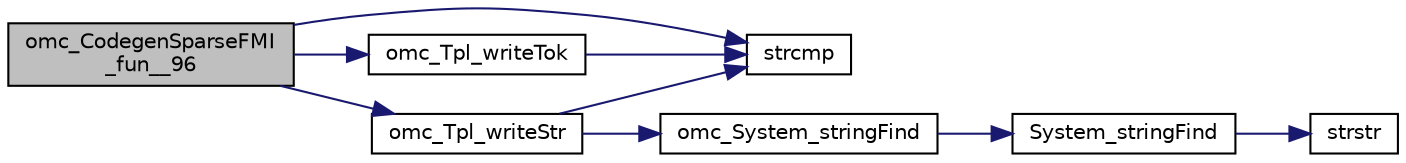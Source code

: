 digraph "omc_CodegenSparseFMI_fun__96"
{
  edge [fontname="Helvetica",fontsize="10",labelfontname="Helvetica",labelfontsize="10"];
  node [fontname="Helvetica",fontsize="10",shape=record];
  rankdir="LR";
  Node165465 [label="omc_CodegenSparseFMI\l_fun__96",height=0.2,width=0.4,color="black", fillcolor="grey75", style="filled", fontcolor="black"];
  Node165465 -> Node165466 [color="midnightblue",fontsize="10",style="solid",fontname="Helvetica"];
  Node165466 [label="strcmp",height=0.2,width=0.4,color="black", fillcolor="white", style="filled",URL="$db/d13/_c_vode_get_8m.html#ab022bbe018438998408fda94a327a547"];
  Node165465 -> Node165467 [color="midnightblue",fontsize="10",style="solid",fontname="Helvetica"];
  Node165467 [label="omc_Tpl_writeTok",height=0.2,width=0.4,color="black", fillcolor="white", style="filled",URL="$d7/d52/_tpl_8c.html#a1038a57834f028b49f38adc4d5fcd049"];
  Node165467 -> Node165466 [color="midnightblue",fontsize="10",style="solid",fontname="Helvetica"];
  Node165465 -> Node165468 [color="midnightblue",fontsize="10",style="solid",fontname="Helvetica"];
  Node165468 [label="omc_Tpl_writeStr",height=0.2,width=0.4,color="black", fillcolor="white", style="filled",URL="$d7/d52/_tpl_8c.html#ada57037d1430be632aea182a946c3245"];
  Node165468 -> Node165466 [color="midnightblue",fontsize="10",style="solid",fontname="Helvetica"];
  Node165468 -> Node165469 [color="midnightblue",fontsize="10",style="solid",fontname="Helvetica"];
  Node165469 [label="omc_System_stringFind",height=0.2,width=0.4,color="black", fillcolor="white", style="filled",URL="$d1/d95/_system_8c.html#aaf91a54874eb5ec9ee51361de070f43f"];
  Node165469 -> Node165470 [color="midnightblue",fontsize="10",style="solid",fontname="Helvetica"];
  Node165470 [label="System_stringFind",height=0.2,width=0.4,color="black", fillcolor="white", style="filled",URL="$d8/d28/_compiler_2boot_2build_2system_8h.html#a616f6ee1c9578bea3ee5ecb840b19682"];
  Node165470 -> Node165471 [color="midnightblue",fontsize="10",style="solid",fontname="Helvetica"];
  Node165471 [label="strstr",height=0.2,width=0.4,color="black", fillcolor="white", style="filled",URL="$df/deb/3rd_party_2regex-0_812_2test_2test_8c.html#a1e5ffad39b65fa937afd3ee288ccf877"];
}
